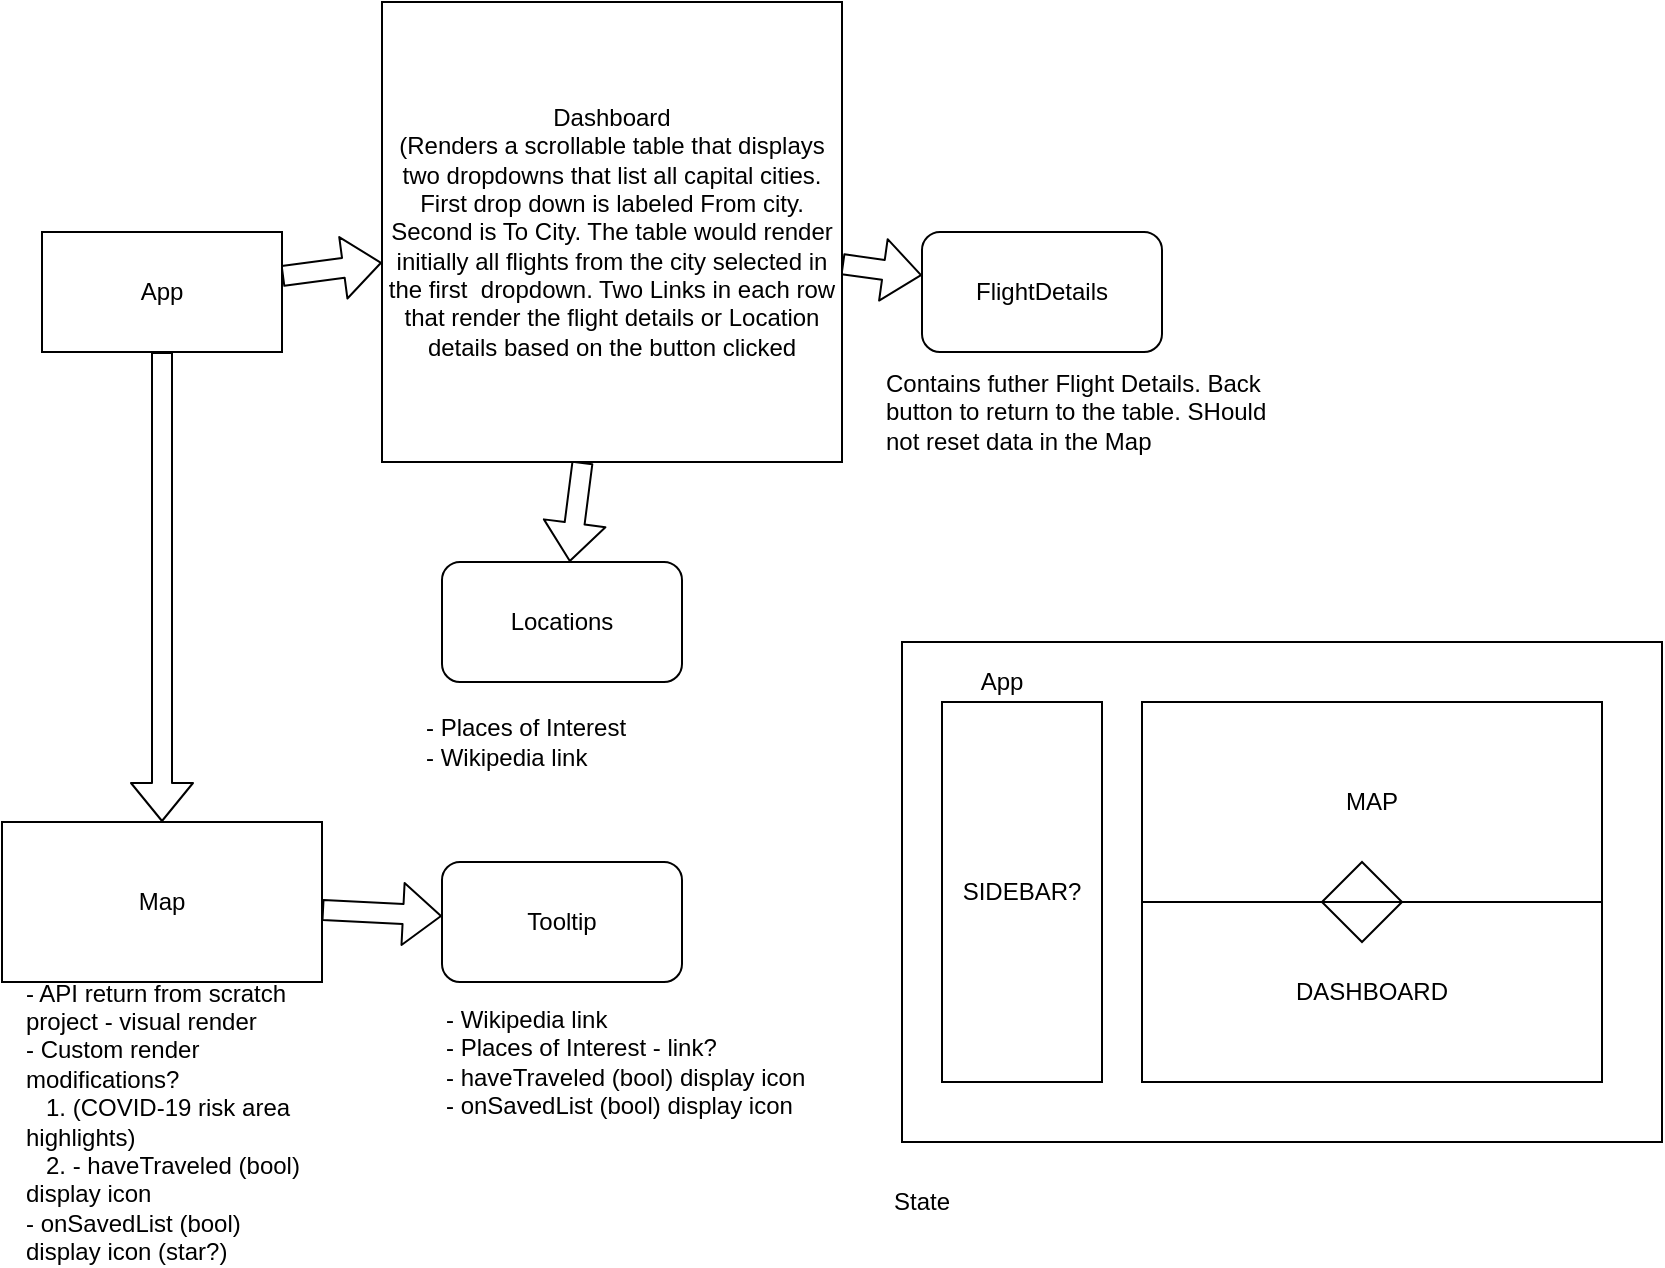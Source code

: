 <mxfile>
    <diagram id="JlPiPt_g534BvYDW2cDa" name="Page-1">
        <mxGraphModel dx="645" dy="1416" grid="1" gridSize="10" guides="1" tooltips="1" connect="1" arrows="1" fold="1" page="1" pageScale="1" pageWidth="850" pageHeight="1100" math="0" shadow="0">
            <root>
                <mxCell id="0"/>
                <mxCell id="1" parent="0"/>
                <mxCell id="8" value="" style="edgeStyle=none;shape=flexArrow;html=1;" parent="1" source="2" target="3" edge="1">
                    <mxGeometry relative="1" as="geometry"/>
                </mxCell>
                <mxCell id="9" value="" style="edgeStyle=none;shape=flexArrow;html=1;" parent="1" source="2" target="7" edge="1">
                    <mxGeometry relative="1" as="geometry"/>
                </mxCell>
                <mxCell id="2" value="App" style="rounded=0;whiteSpace=wrap;html=1;" parent="1" vertex="1">
                    <mxGeometry x="20" y="-15" width="120" height="60" as="geometry"/>
                </mxCell>
                <mxCell id="11" value="" style="edgeStyle=none;shape=flexArrow;html=1;" parent="1" source="3" target="6" edge="1">
                    <mxGeometry relative="1" as="geometry"/>
                </mxCell>
                <mxCell id="13" value="" style="edgeStyle=none;shape=flexArrow;html=1;" parent="1" source="3" target="12" edge="1">
                    <mxGeometry relative="1" as="geometry"/>
                </mxCell>
                <mxCell id="3" value="Dashboard&lt;br&gt;&lt;font style=&quot;font-size: 12px&quot;&gt;(Renders a scrollable table that displays two dropdowns that list all capital cities. First drop down is labeled From city. Second is To City. The table would render initially all flights from the city selected in the first&amp;nbsp; dropdown. Two Links in each row that render the flight details or Location details based on the button clicked&lt;/font&gt;" style="rounded=0;whiteSpace=wrap;html=1;" parent="1" vertex="1">
                    <mxGeometry x="190" y="-130" width="230" height="230" as="geometry"/>
                </mxCell>
                <mxCell id="5" value="Tooltip" style="rounded=1;whiteSpace=wrap;html=1;" parent="1" vertex="1">
                    <mxGeometry x="220" y="300" width="120" height="60" as="geometry"/>
                </mxCell>
                <mxCell id="6" value="FlightDetails" style="rounded=1;whiteSpace=wrap;html=1;" parent="1" vertex="1">
                    <mxGeometry x="460" y="-15" width="120" height="60" as="geometry"/>
                </mxCell>
                <mxCell id="10" value="" style="edgeStyle=none;shape=flexArrow;html=1;" parent="1" source="7" target="5" edge="1">
                    <mxGeometry relative="1" as="geometry"/>
                </mxCell>
                <mxCell id="7" value="Map" style="rounded=0;whiteSpace=wrap;html=1;" parent="1" vertex="1">
                    <mxGeometry y="280" width="160" height="80" as="geometry"/>
                </mxCell>
                <mxCell id="12" value="Locations" style="rounded=1;whiteSpace=wrap;html=1;" parent="1" vertex="1">
                    <mxGeometry x="220" y="150" width="120" height="60" as="geometry"/>
                </mxCell>
                <mxCell id="14" value="- Wikipedia link&lt;br&gt;- Places of Interest - link?&lt;br&gt;- haveTraveled (bool) display icon&lt;br&gt;- onSavedList (bool) display icon" style="text;html=1;strokeColor=none;fillColor=none;align=left;verticalAlign=middle;whiteSpace=wrap;rounded=0;" parent="1" vertex="1">
                    <mxGeometry x="220" y="370" width="200" height="60" as="geometry"/>
                </mxCell>
                <mxCell id="15" value="- API return from scratch project - visual render&lt;br&gt;- Custom render modifications?&lt;br&gt;&amp;nbsp; &amp;nbsp;1.&amp;nbsp;(COVID-19 risk area highlights)&lt;br&gt;&amp;nbsp; &amp;nbsp;2. - haveTraveled (bool) display icon&lt;br&gt;- onSavedList (bool) display icon (star?)" style="text;html=1;strokeColor=none;fillColor=none;align=left;verticalAlign=middle;whiteSpace=wrap;rounded=0;" parent="1" vertex="1">
                    <mxGeometry x="10" y="380" width="150" height="100" as="geometry"/>
                </mxCell>
                <mxCell id="16" value="Contains futher Flight Details. Back button to return to the table. SHould not reset data in the Map&amp;nbsp;" style="text;html=1;strokeColor=none;fillColor=none;align=left;verticalAlign=middle;whiteSpace=wrap;rounded=0;" parent="1" vertex="1">
                    <mxGeometry x="440" y="45" width="200" height="60" as="geometry"/>
                </mxCell>
                <mxCell id="17" value="- Places of Interest&lt;br&gt;- Wikipedia link&lt;br&gt;" style="text;html=1;strokeColor=none;fillColor=none;align=left;verticalAlign=middle;whiteSpace=wrap;rounded=0;" parent="1" vertex="1">
                    <mxGeometry x="210" y="200" width="160" height="80" as="geometry"/>
                </mxCell>
                <mxCell id="19" value="" style="rounded=0;whiteSpace=wrap;html=1;" parent="1" vertex="1">
                    <mxGeometry x="450" y="190" width="380" height="250" as="geometry"/>
                </mxCell>
                <mxCell id="20" value="DASHBOARD" style="rounded=0;whiteSpace=wrap;html=1;" parent="1" vertex="1">
                    <mxGeometry x="570" y="320" width="230" height="90" as="geometry"/>
                </mxCell>
                <mxCell id="21" value="MAP" style="rounded=0;whiteSpace=wrap;html=1;" parent="1" vertex="1">
                    <mxGeometry x="570" y="220" width="230" height="100" as="geometry"/>
                </mxCell>
                <mxCell id="22" value="App" style="text;html=1;strokeColor=none;fillColor=none;align=center;verticalAlign=middle;whiteSpace=wrap;rounded=0;" parent="1" vertex="1">
                    <mxGeometry x="480" y="200" width="40" height="20" as="geometry"/>
                </mxCell>
                <mxCell id="23" value="SIDEBAR?" style="rounded=0;whiteSpace=wrap;html=1;" parent="1" vertex="1">
                    <mxGeometry x="470" y="220" width="80" height="190" as="geometry"/>
                </mxCell>
                <mxCell id="24" value="" style="triangle;whiteSpace=wrap;html=1;direction=north;" parent="1" vertex="1">
                    <mxGeometry x="660" y="300" width="40" height="20" as="geometry"/>
                </mxCell>
                <mxCell id="25" value="" style="triangle;whiteSpace=wrap;html=1;direction=south;" parent="1" vertex="1">
                    <mxGeometry x="660" y="320" width="40" height="20" as="geometry"/>
                </mxCell>
                <mxCell id="27" value="State" style="text;html=1;strokeColor=none;fillColor=none;align=center;verticalAlign=middle;whiteSpace=wrap;rounded=0;" parent="1" vertex="1">
                    <mxGeometry x="440" y="460" width="40" height="20" as="geometry"/>
                </mxCell>
            </root>
        </mxGraphModel>
    </diagram>
</mxfile>